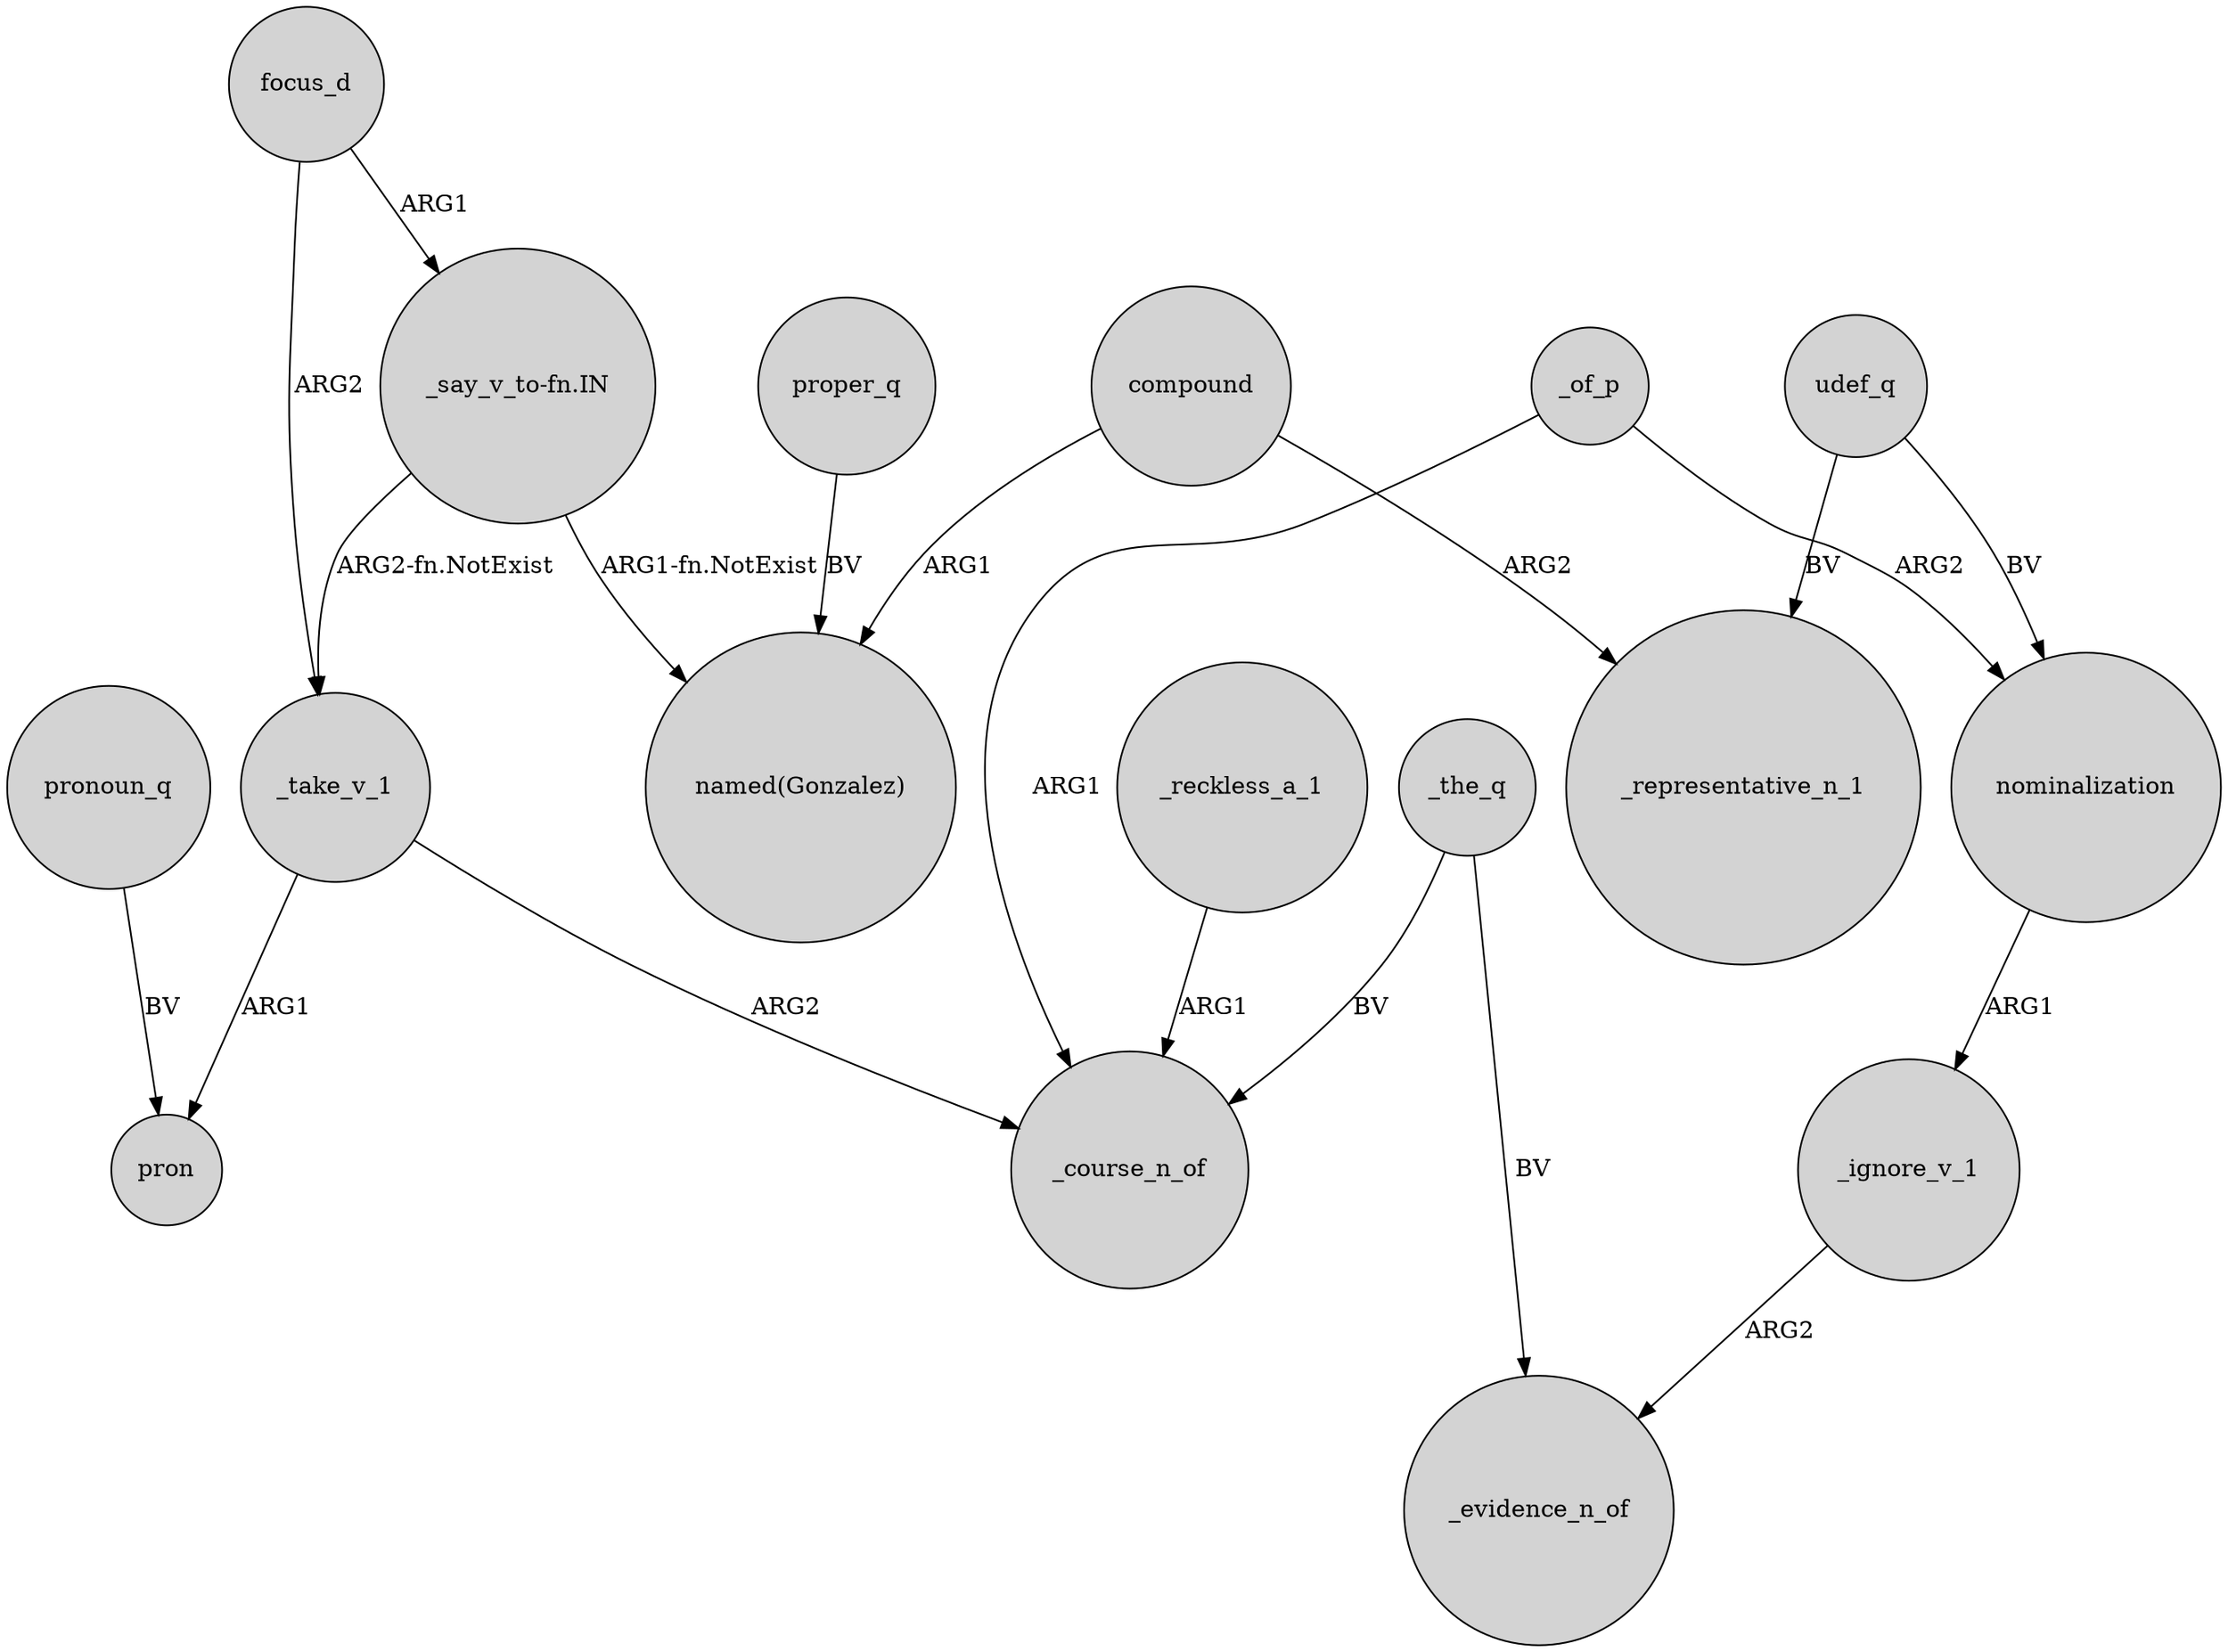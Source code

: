 digraph {
	node [shape=circle style=filled]
	focus_d -> _take_v_1 [label=ARG2]
	_reckless_a_1 -> _course_n_of [label=ARG1]
	_the_q -> _course_n_of [label=BV]
	_the_q -> _evidence_n_of [label=BV]
	"_say_v_to-fn.IN" -> "named(Gonzalez)" [label="ARG1-fn.NotExist"]
	_ignore_v_1 -> _evidence_n_of [label=ARG2]
	proper_q -> "named(Gonzalez)" [label=BV]
	_take_v_1 -> pron [label=ARG1]
	_take_v_1 -> _course_n_of [label=ARG2]
	compound -> _representative_n_1 [label=ARG2]
	pronoun_q -> pron [label=BV]
	_of_p -> _course_n_of [label=ARG1]
	_of_p -> nominalization [label=ARG2]
	nominalization -> _ignore_v_1 [label=ARG1]
	udef_q -> nominalization [label=BV]
	compound -> "named(Gonzalez)" [label=ARG1]
	udef_q -> _representative_n_1 [label=BV]
	focus_d -> "_say_v_to-fn.IN" [label=ARG1]
	"_say_v_to-fn.IN" -> _take_v_1 [label="ARG2-fn.NotExist"]
}
